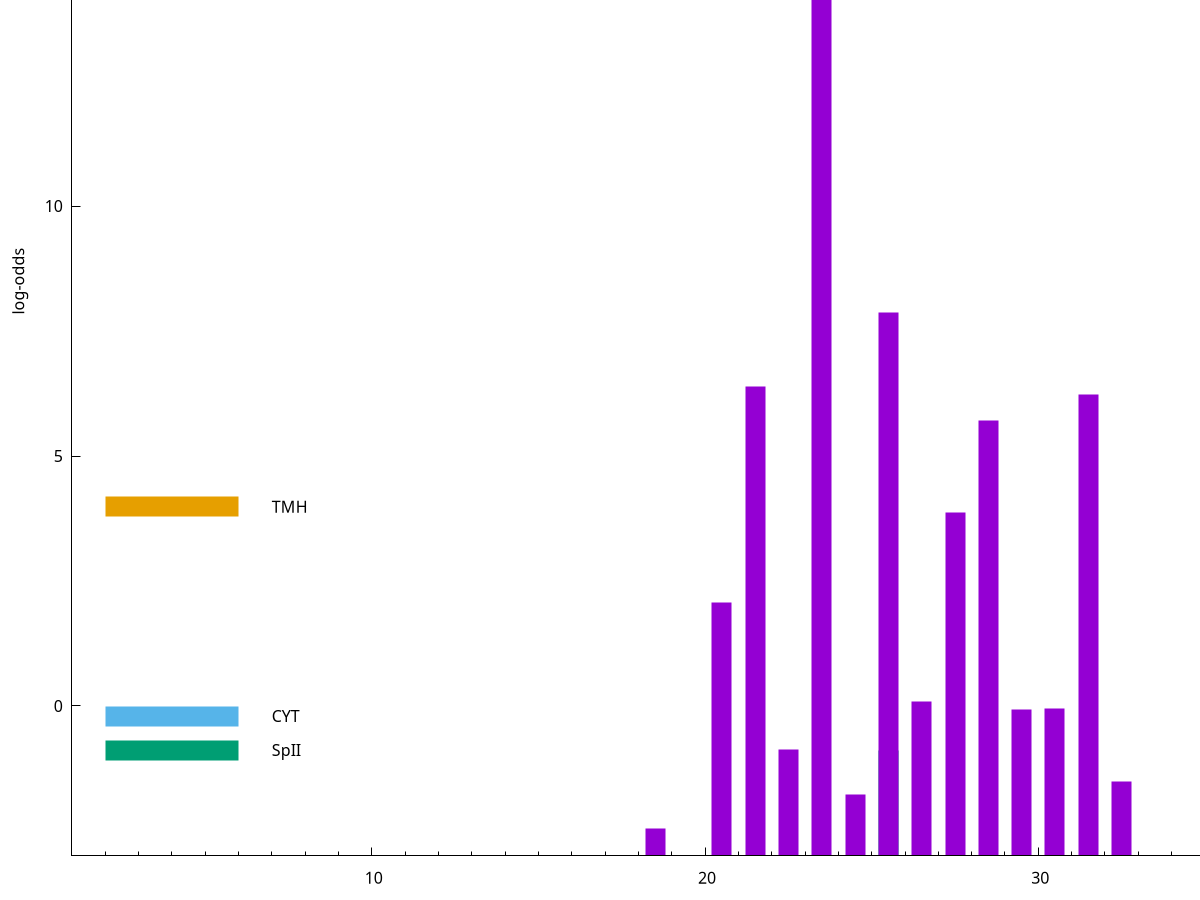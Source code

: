 set title "LipoP predictions for SRR4065644.gff"
set size 2., 1.4
set xrange [1:70] 
set mxtics 10
set yrange [-3:20]
set y2range [0:23]
set ylabel "log-odds"
set term postscript eps color solid "Helvetica" 30
set output "SRR4065644.gff1.eps"
set arrow from 2,14.7633 to 6,14.7633 nohead lt 1 lw 20
set label "SpI" at 7,14.7633
set arrow from 2,3.98683 to 6,3.98683 nohead lt 4 lw 20
set label "TMH" at 7,3.98683
set arrow from 2,-0.200913 to 6,-0.200913 nohead lt 3 lw 20
set label "CYT" at 7,-0.200913
set arrow from 2,-0.883215 to 6,-0.883215 nohead lt 2 lw 20
set label "SpII" at 7,-0.883215
set arrow from 2,14.7633 to 6,14.7633 nohead lt 1 lw 20
set label "SpI" at 7,14.7633
# NOTE: The scores below are the log-odds scores with the threshold
# NOTE: subtracted (a hack to make gnuplot make the histogram all
# NOTE: look nice).
plot "-" axes x1y2 title "" with impulses lt 2 lw 20, "-" axes x1y2 title "" with impulses lt 1 lw 20
25.500000 2.116785
e
23.500000 17.738700
25.500000 10.878570
21.500000 9.392910
31.500000 9.224240
28.500000 8.707060
27.500000 6.878180
20.500000 5.076150
26.500000 3.082010
30.500000 2.944889
29.500000 2.934636
22.500000 2.126102
32.500000 1.481150
24.500000 1.231150
18.500000 0.551530
e
exit
